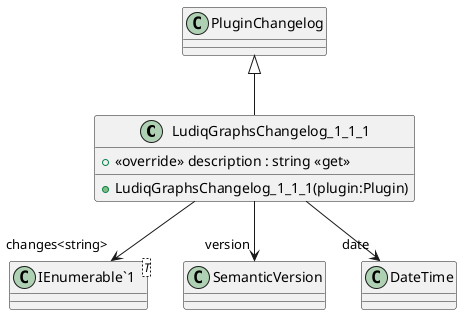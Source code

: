 @startuml
class LudiqGraphsChangelog_1_1_1 {
    + LudiqGraphsChangelog_1_1_1(plugin:Plugin)
    + <<override>> description : string <<get>>
}
class "IEnumerable`1"<T> {
}
PluginChangelog <|-- LudiqGraphsChangelog_1_1_1
LudiqGraphsChangelog_1_1_1 --> "version" SemanticVersion
LudiqGraphsChangelog_1_1_1 --> "date" DateTime
LudiqGraphsChangelog_1_1_1 --> "changes<string>" "IEnumerable`1"
@enduml
